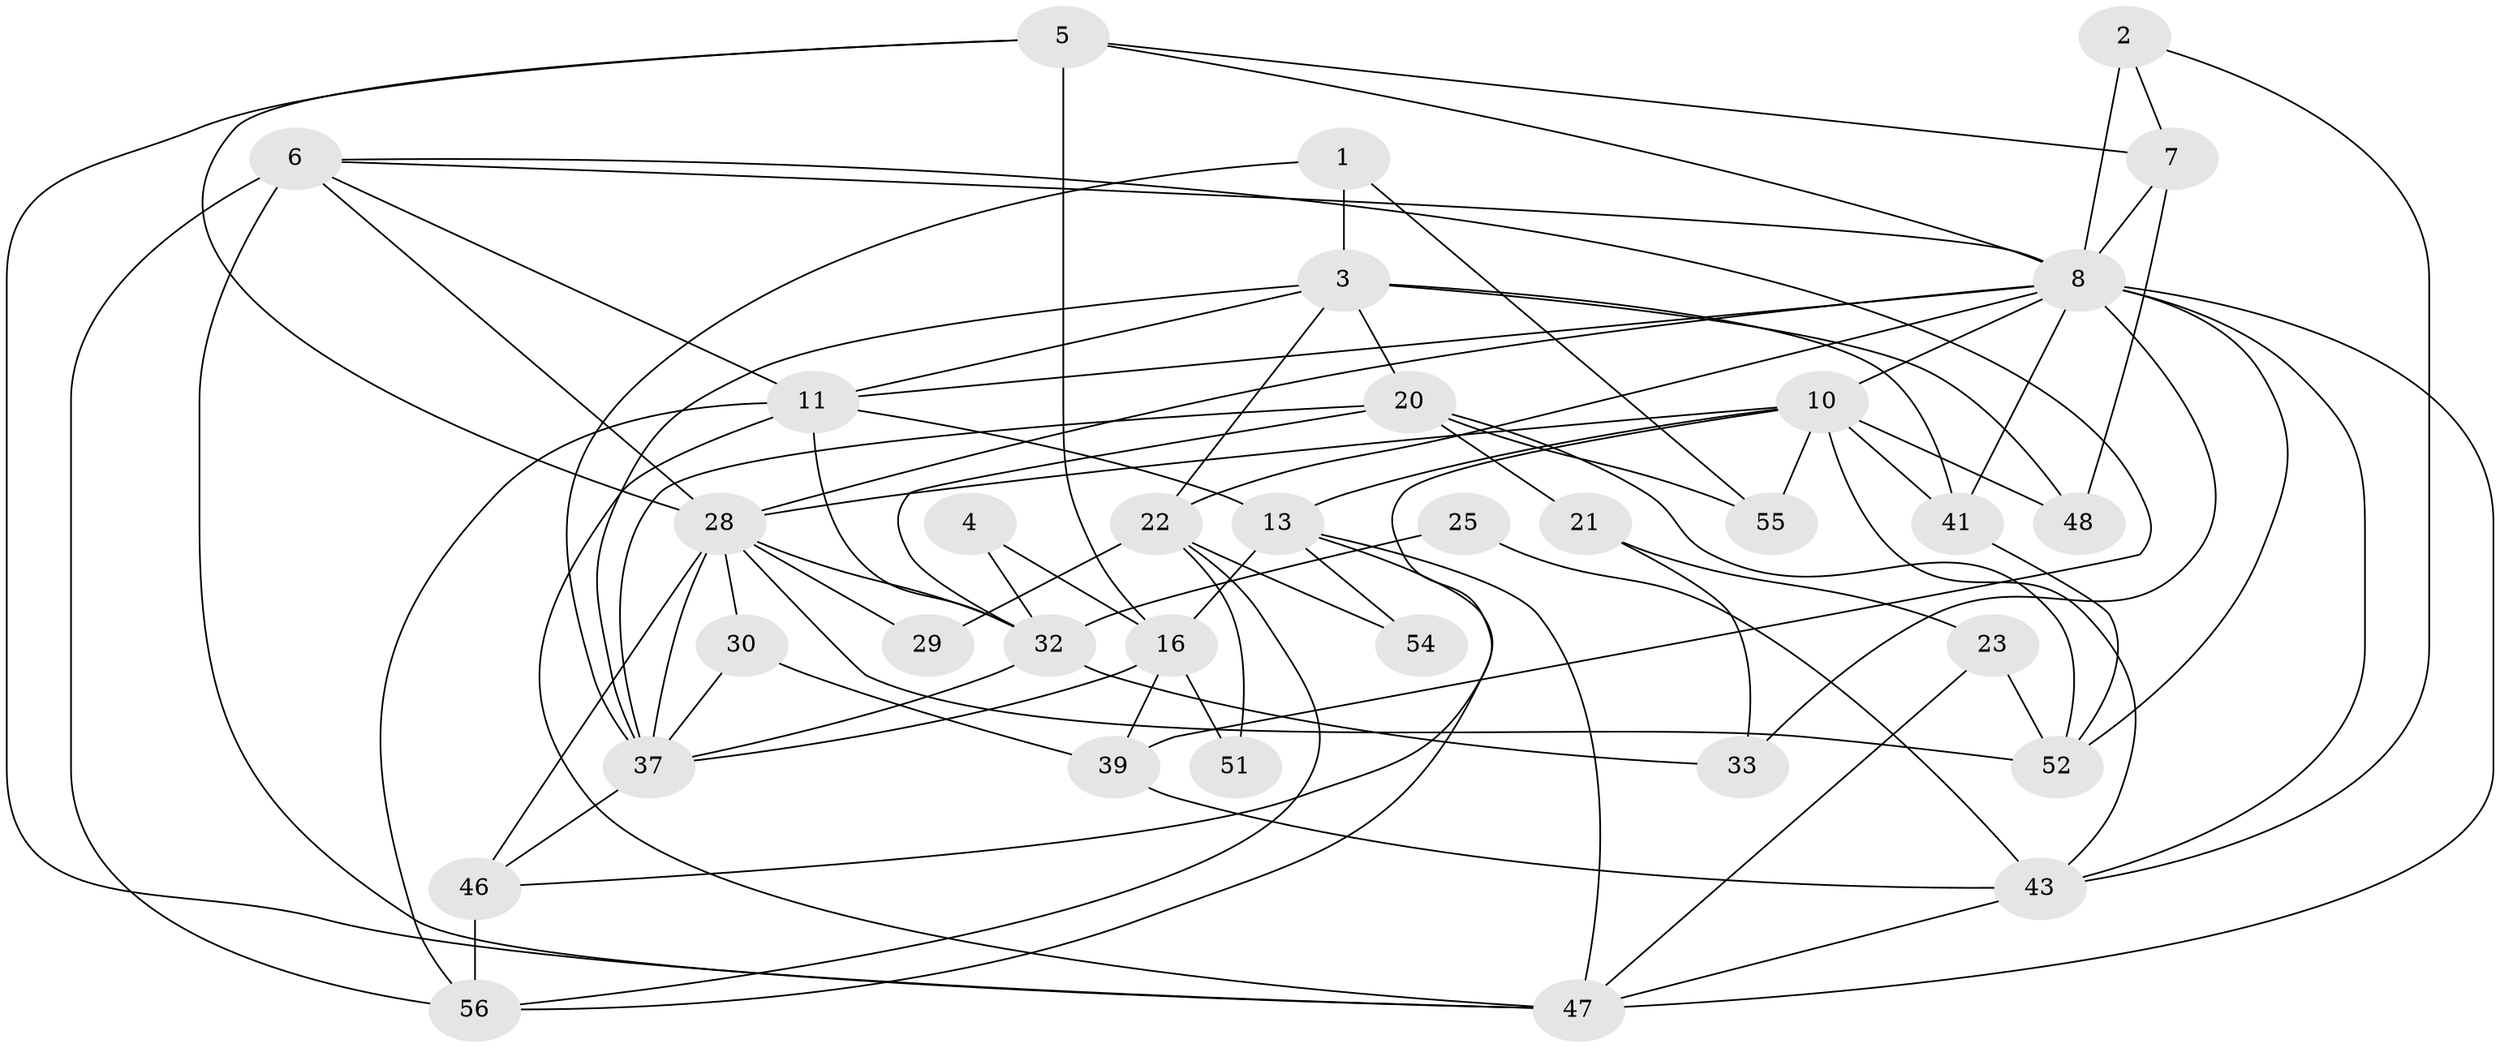 // original degree distribution, {3: 0.22413793103448276, 4: 0.25862068965517243, 2: 0.13793103448275862, 6: 0.1206896551724138, 5: 0.25862068965517243}
// Generated by graph-tools (version 1.1) at 2025/18/03/04/25 18:18:42]
// undirected, 34 vertices, 84 edges
graph export_dot {
graph [start="1"]
  node [color=gray90,style=filled];
  1;
  2;
  3 [super="+12"];
  4;
  5;
  6 [super="+26"];
  7;
  8 [super="+19+15+9"];
  10 [super="+14"];
  11 [super="+38"];
  13 [super="+53"];
  16 [super="+18"];
  20 [super="+35+24"];
  21;
  22;
  23 [super="+49"];
  25;
  28 [super="+58+40"];
  29;
  30 [super="+42"];
  32 [super="+34"];
  33;
  37 [super="+50"];
  39;
  41 [super="+45"];
  43;
  46;
  47 [super="+57"];
  48;
  51;
  52;
  54;
  55;
  56;
  1 -- 55;
  1 -- 37;
  1 -- 3;
  2 -- 43;
  2 -- 7;
  2 -- 8 [weight=2];
  3 -- 22;
  3 -- 37;
  3 -- 48;
  3 -- 20;
  3 -- 41;
  3 -- 11;
  4 -- 32;
  4 -- 16;
  5 -- 7;
  5 -- 16 [weight=2];
  5 -- 8;
  5 -- 28;
  5 -- 47;
  6 -- 47;
  6 -- 8;
  6 -- 39;
  6 -- 56;
  6 -- 28;
  6 -- 11;
  7 -- 48;
  7 -- 8;
  8 -- 43;
  8 -- 22;
  8 -- 28;
  8 -- 33 [weight=2];
  8 -- 52;
  8 -- 41;
  8 -- 11;
  8 -- 47;
  8 -- 10;
  10 -- 48 [weight=2];
  10 -- 55;
  10 -- 41;
  10 -- 43;
  10 -- 28;
  10 -- 46;
  10 -- 13;
  11 -- 56;
  11 -- 47;
  11 -- 32;
  11 -- 13;
  13 -- 16;
  13 -- 54;
  13 -- 56;
  13 -- 47;
  16 -- 51;
  16 -- 39;
  16 -- 37;
  20 -- 32;
  20 -- 21;
  20 -- 52;
  20 -- 55;
  20 -- 37;
  21 -- 33;
  21 -- 23;
  22 -- 56;
  22 -- 29;
  22 -- 51;
  22 -- 54;
  23 -- 47;
  23 -- 52;
  25 -- 43;
  25 -- 32;
  28 -- 32 [weight=2];
  28 -- 37;
  28 -- 46;
  28 -- 52;
  28 -- 29;
  28 -- 30;
  30 -- 37 [weight=2];
  30 -- 39;
  32 -- 33;
  32 -- 37;
  37 -- 46;
  39 -- 43;
  41 -- 52;
  43 -- 47;
  46 -- 56;
}
